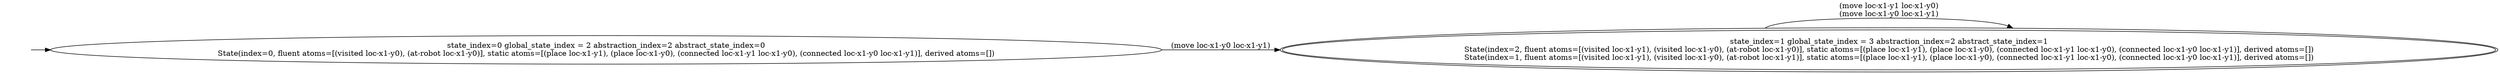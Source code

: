 digraph {
rankdir="LR"
s0[label="state_index=0 global_state_index = 2 abstraction_index=2 abstract_state_index=0
State(index=0, fluent atoms=[(visited loc-x1-y0), (at-robot loc-x1-y0)], static atoms=[(place loc-x1-y1), (place loc-x1-y0), (connected loc-x1-y1 loc-x1-y0), (connected loc-x1-y0 loc-x1-y1)], derived atoms=[])
"]
s1[peripheries=2,label="state_index=1 global_state_index = 3 abstraction_index=2 abstract_state_index=1
State(index=2, fluent atoms=[(visited loc-x1-y1), (visited loc-x1-y0), (at-robot loc-x1-y0)], static atoms=[(place loc-x1-y1), (place loc-x1-y0), (connected loc-x1-y1 loc-x1-y0), (connected loc-x1-y0 loc-x1-y1)], derived atoms=[])
State(index=1, fluent atoms=[(visited loc-x1-y1), (visited loc-x1-y0), (at-robot loc-x1-y1)], static atoms=[(place loc-x1-y1), (place loc-x1-y0), (connected loc-x1-y1 loc-x1-y0), (connected loc-x1-y0 loc-x1-y1)], derived atoms=[])
"]
Dangling [ label = "", style = invis ]
{ rank = same; Dangling }
Dangling -> s0
{ rank = same; s0}
{ rank = same; s1}
s0->s1 [label="(move loc-x1-y0 loc-x1-y1)
"]
s1->s1 [label="(move loc-x1-y1 loc-x1-y0)
(move loc-x1-y0 loc-x1-y1)
"]
}
